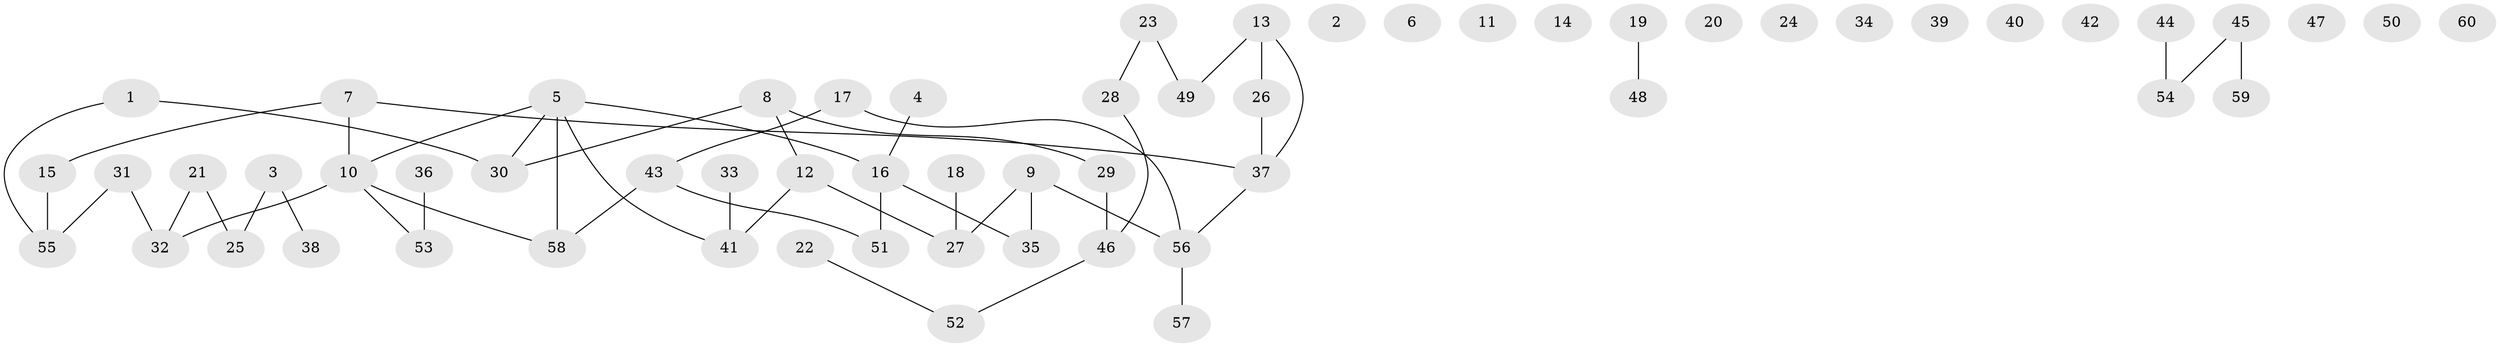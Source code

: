 // Generated by graph-tools (version 1.1) at 2025/25/03/09/25 03:25:22]
// undirected, 60 vertices, 54 edges
graph export_dot {
graph [start="1"]
  node [color=gray90,style=filled];
  1;
  2;
  3;
  4;
  5;
  6;
  7;
  8;
  9;
  10;
  11;
  12;
  13;
  14;
  15;
  16;
  17;
  18;
  19;
  20;
  21;
  22;
  23;
  24;
  25;
  26;
  27;
  28;
  29;
  30;
  31;
  32;
  33;
  34;
  35;
  36;
  37;
  38;
  39;
  40;
  41;
  42;
  43;
  44;
  45;
  46;
  47;
  48;
  49;
  50;
  51;
  52;
  53;
  54;
  55;
  56;
  57;
  58;
  59;
  60;
  1 -- 30;
  1 -- 55;
  3 -- 25;
  3 -- 38;
  4 -- 16;
  5 -- 10;
  5 -- 16;
  5 -- 30;
  5 -- 41;
  5 -- 58;
  7 -- 10;
  7 -- 15;
  7 -- 37;
  8 -- 12;
  8 -- 29;
  8 -- 30;
  9 -- 27;
  9 -- 35;
  9 -- 56;
  10 -- 32;
  10 -- 53;
  10 -- 58;
  12 -- 27;
  12 -- 41;
  13 -- 26;
  13 -- 37;
  13 -- 49;
  15 -- 55;
  16 -- 35;
  16 -- 51;
  17 -- 43;
  17 -- 56;
  18 -- 27;
  19 -- 48;
  21 -- 25;
  21 -- 32;
  22 -- 52;
  23 -- 28;
  23 -- 49;
  26 -- 37;
  28 -- 46;
  29 -- 46;
  31 -- 32;
  31 -- 55;
  33 -- 41;
  36 -- 53;
  37 -- 56;
  43 -- 51;
  43 -- 58;
  44 -- 54;
  45 -- 54;
  45 -- 59;
  46 -- 52;
  56 -- 57;
}
